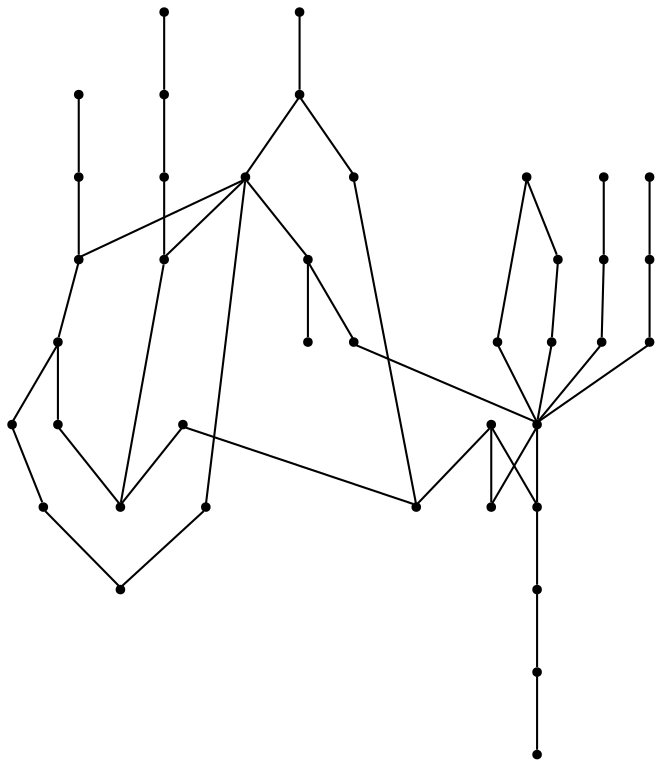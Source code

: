 graph {
  node [shape=point,comment="{\"directed\":false,\"doi\":\"10.1007/978-3-642-18469-7_15\",\"figure\":\"1 (2)\"}"]

  v0 [pos="1418.4205864810294,710.8114512416817"]
  v1 [pos="1446.0684233134798,793.8248846343888"]
  v2 [pos="1446.0684233134798,821.5792027748797"]
  v3 [pos="1418.4205864810294,821.5792027748797"]
  v4 [pos="1418.4205864810297,793.8248846343888"]
  v5 [pos="1390.6476514970948,793.8206877975135"]
  v6 [pos="1390.6476514970948,766.1954541851558"]
  v7 [pos="1390.6476514970948,738.4408816909148"]
  v8 [pos="1362.9998146646444,738.4408816909147"]
  v9 [pos="1362.9998146646446,821.5792027748798"]
  v10 [pos="1362.9998146646444,987.730702897802"]
  v11 [pos="1362.9998146646446,1015.4852753920429"]
  v12 [pos="1196.6125283256035,766.1954541851558"]
  v13 [pos="1335.2268796807098,987.7307028978021"]
  v14 [pos="1335.2268796807098,821.5792027748797"]
  v15 [pos="1335.2268796807098,1015.4852753920429"]
  v16 [pos="1335.2268796807098,793.8248846343888"]
  v17 [pos="1335.2268796807098,849.2712042466168"]
  v18 [pos="1307.579170109858,821.5792027748798"]
  v19 [pos="1307.5791701098583,849.2712042466168"]
  v20 [pos="1307.579170109858,1015.4852753920429"]
  v21 [pos="1307.579170109858,932.3469543080779"]
  v22 [pos="1307.579170109858,904.7175238588449"]
  v23 [pos="1307.5791701098583,960.1012724485689"]
  v24 [pos="1168.9646914931536,904.7175238588449"]
  v25 [pos="1168.9646914931536,960.1012724485689"]
  v26 [pos="1279.8062351259234,849.2712042466168"]
  v27 [pos="1279.8062351259234,876.9629513646038"]
  v28 [pos="1252.0957855869315,849.2712042466168"]
  v29 [pos="1252.0957855869317,821.5792027748798"]
  v30 [pos="1224.3854633095384,821.5792027748798"]
  v31 [pos="1224.3854633095384,849.2712042466168"]
  v32 [pos="1196.6125283256038,849.2712042466168"]
  v33 [pos="1168.9646914931534,766.1954541851558"]
  v34 [pos="1168.9646914931534,849.2712042466168"]
  v35 [pos="1141.1917565092187,849.2712042466168"]
  v36 [pos="1141.1917565092187,876.9629513646039"]
  v37 [pos="1141.1917565092187,932.3469543080779"]
  v38 [pos="1113.544046938367,932.3469543080779"]
  v39 [pos="1113.544046938367,904.7175238588447"]

  v0 -- v13 [id="-3",pos="1418.4205864810294,710.8114512416817 1085.7959597815711,710.6325133785454 1085.7959597815711,710.6325133785454 1085.7959597815711,710.6325133785454 1085.7959597815711,987.6100120434195 1085.7959597815711,987.6100120434195 1085.7959597815711,987.6100120434195 1335.2268796807098,987.7307028978021 1335.2268796807098,987.7307028978021 1335.2268796807098,987.7307028978021"]
  v39 -- v24 [id="-4",pos="1113.544046938367,904.7175238588447 1168.9646914931536,904.7175238588449 1168.9646914931536,904.7175238588449 1168.9646914931536,904.7175238588449"]
  v36 -- v35 [id="-5",pos="1141.1917565092187,876.9629513646039 1141.1917565092187,849.2712042466168 1141.1917565092187,849.2712042466168 1141.1917565092187,849.2712042466168"]
  v35 -- v34 [id="-6",pos="1141.1917565092187,849.2712042466168 1168.9646914931534,849.2712042466168 1168.9646914931534,849.2712042466168 1168.9646914931534,849.2712042466168"]
  v25 -- v24 [id="-7",pos="1168.9646914931536,960.1012724485689 1168.9646914931536,904.7175238588449 1168.9646914931536,904.7175238588449 1168.9646914931536,904.7175238588449"]
  v34 -- v24 [id="-8",pos="1168.9646914931534,849.2712042466168 1168.9646914931536,904.7175238588449 1168.9646914931536,904.7175238588449 1168.9646914931536,904.7175238588449"]
  v24 -- v28 [id="-9",pos="1168.9646914931536,904.7175238588449 1252.0998897734885,901.0503150795523 1252.0998897734885,901.0503150795523 1252.0998897734885,901.0503150795523 1252.0957855869315,849.2712042466168 1252.0957855869315,849.2712042466168 1252.0957855869315,849.2712042466168"]
  v12 -- v33 [id="-10",pos="1196.6125283256035,766.1954541851558 1168.9646914931534,766.1954541851558 1168.9646914931534,766.1954541851558 1168.9646914931534,766.1954541851558"]
  v12 -- v32 [id="-12",pos="1196.6125283256035,766.1954541851558 1196.6125283256038,849.2712042466168 1196.6125283256038,849.2712042466168 1196.6125283256038,849.2712042466168"]
  v29 -- v30 [id="-13",pos="1252.0957855869317,821.5792027748798 1224.3854633095384,821.5792027748798 1224.3854633095384,821.5792027748798 1224.3854633095384,821.5792027748798"]
  v28 -- v29 [id="-14",pos="1252.0957855869315,849.2712042466168 1252.0957855869317,821.5792027748798 1252.0957855869317,821.5792027748798 1252.0957855869317,821.5792027748798"]
  v30 -- v31 [id="-15",pos="1224.3854633095384,821.5792027748798 1224.3854633095384,849.2712042466168 1224.3854633095384,849.2712042466168 1224.3854633095384,849.2712042466168"]
  v26 -- v28 [id="-16",pos="1279.8062351259234,849.2712042466168 1252.0957855869315,849.2712042466168 1252.0957855869315,849.2712042466168 1252.0957855869315,849.2712042466168"]
  v24 -- v27 [id="-17",pos="1168.9646914931536,904.7175238588449 1279.8103393124802,902.7839902396611 1279.8103393124802,902.7839902396611 1279.8103393124802,902.7839902396611 1279.8062351259234,876.9629513646038 1279.8062351259234,876.9629513646038 1279.8062351259234,876.9629513646038"]
  v26 -- v27 [id="-18",pos="1279.8062351259234,849.2712042466168 1279.8062351259234,876.9629513646038 1279.8062351259234,876.9629513646038 1279.8062351259234,876.9629513646038"]
  v26 -- v19 [id="-19",pos="1279.8062351259234,849.2712042466168 1307.5791701098583,849.2712042466168 1307.5791701098583,849.2712042466168 1307.5791701098583,849.2712042466168"]
  v23 -- v25 [id="-20",pos="1307.5791701098583,960.1012724485689 1168.9646914931536,960.1012724485689 1168.9646914931536,960.1012724485689 1168.9646914931536,960.1012724485689"]
  v22 -- v24 [id="-21",pos="1307.579170109858,904.7175238588449 1168.9646914931536,904.7175238588449 1168.9646914931536,904.7175238588449 1168.9646914931536,904.7175238588449"]
  v23 -- v21 [id="-22",pos="1307.5791701098583,960.1012724485689 1307.579170109858,932.3469543080779 1307.579170109858,932.3469543080779 1307.579170109858,932.3469543080779"]
  v21 -- v22 [id="-23",pos="1307.579170109858,932.3469543080779 1307.579170109858,904.7175238588449 1307.579170109858,904.7175238588449 1307.579170109858,904.7175238588449"]
  v18 -- v19 [id="-24",pos="1307.579170109858,821.5792027748798 1307.5791701098583,849.2712042466168 1307.5791701098583,849.2712042466168 1307.5791701098583,849.2712042466168"]
  v20 -- v15 [id="-25",pos="1307.579170109858,1015.4852753920429 1335.2268796807098,1015.4852753920429 1335.2268796807098,1015.4852753920429 1335.2268796807098,1015.4852753920429"]
  v37 -- v38 [id="-26",pos="1141.1917565092187,932.3469543080779 1113.544046938367,932.3469543080779 1113.544046938367,932.3469543080779 1113.544046938367,932.3469543080779"]
  v17 -- v19 [id="-27",pos="1335.2268796807098,849.2712042466168 1307.5791701098583,849.2712042466168 1307.5791701098583,849.2712042466168 1307.5791701098583,849.2712042466168"]
  v14 -- v18 [id="-28",pos="1335.2268796807098,821.5792027748797 1307.579170109858,821.5792027748798 1307.579170109858,821.5792027748798 1307.579170109858,821.5792027748798"]
  v17 -- v13 [id="-29",pos="1335.2268796807098,849.2712042466168 1335.2268796807098,987.7307028978021 1335.2268796807098,987.7307028978021 1335.2268796807098,987.7307028978021"]
  v16 -- v14 [id="-30",pos="1335.2268796807098,793.8248846343888 1335.2268796807098,821.5792027748797 1335.2268796807098,821.5792027748797 1335.2268796807098,821.5792027748797"]
  v15 -- v11 [id="-31",pos="1335.2268796807098,1015.4852753920429 1362.9998146646446,1015.4852753920429 1362.9998146646446,1015.4852753920429 1362.9998146646446,1015.4852753920429"]
  v14 -- v9 [id="-32",pos="1335.2268796807098,821.5792027748797 1362.9998146646446,821.5792027748798 1362.9998146646446,821.5792027748798 1362.9998146646446,821.5792027748798"]
  v10 -- v13 [id="-33",pos="1362.9998146646444,987.730702897802 1335.2268796807098,987.7307028978021 1335.2268796807098,987.7307028978021 1335.2268796807098,987.7307028978021"]
  v9 -- v12 [id="-34",pos="1362.9998146646446,821.5792027748798 1359.500788824841,766.0203952167072 1359.500788824841,766.0203952167072 1359.500788824841,766.0203952167072 1196.6125283256035,766.1954541851558 1196.6125283256035,766.1954541851558 1196.6125283256035,766.1954541851558"]
  v11 -- v10 [id="-35",pos="1362.9998146646446,1015.4852753920429 1362.9998146646444,987.730702897802 1362.9998146646444,987.730702897802 1362.9998146646444,987.730702897802"]
  v9 -- v8 [id="-36",pos="1362.9998146646446,821.5792027748798 1362.9998146646444,738.4408816909147 1362.9998146646444,738.4408816909147 1362.9998146646444,738.4408816909147"]
  v9 -- v10 [id="-37",pos="1362.9998146646446,821.5792027748798 1362.9998146646444,987.730702897802 1362.9998146646444,987.730702897802 1362.9998146646444,987.730702897802"]
  v9 -- v3 [id="-38",pos="1362.9998146646446,821.5792027748798 1418.4205864810294,821.5792027748797 1418.4205864810294,821.5792027748797 1418.4205864810294,821.5792027748797"]
  v8 -- v7 [id="-39",pos="1362.9998146646444,738.4408816909147 1390.6476514970948,738.4408816909148 1390.6476514970948,738.4408816909148 1390.6476514970948,738.4408816909148"]
  v5 -- v6 [id="-40",pos="1390.6476514970948,793.8206877975135 1390.6476514970948,766.1954541851558 1390.6476514970948,766.1954541851558 1390.6476514970948,766.1954541851558"]
  v6 -- v7 [id="-41",pos="1390.6476514970948,766.1954541851558 1390.6476514970948,738.4408816909148 1390.6476514970948,738.4408816909148 1390.6476514970948,738.4408816909148"]
  v4 -- v5 [id="-42",pos="1418.4205864810297,793.8248846343888 1390.6476514970948,793.8206877975135 1390.6476514970948,793.8206877975135 1390.6476514970948,793.8206877975135"]
  v3 -- v4 [id="-43",pos="1418.4205864810294,821.5792027748797 1418.4205864810297,793.8248846343888 1418.4205864810297,793.8248846343888 1418.4205864810297,793.8248846343888"]
  v4 -- v0 [id="-44",pos="1418.4205864810297,793.8248846343888 1418.4205864810294,710.8114512416817 1418.4205864810294,710.8114512416817 1418.4205864810294,710.8114512416817"]
  v2 -- v3 [id="-45",pos="1446.0684233134798,821.5792027748797 1418.4205864810294,821.5792027748797 1418.4205864810294,821.5792027748797 1418.4205864810294,821.5792027748797"]
  v1 -- v2 [id="-46",pos="1446.0684233134798,793.8248846343888 1446.0684233134798,821.5792027748797 1446.0684233134798,821.5792027748797 1446.0684233134798,821.5792027748797"]
  v38 -- v39 [id="-49",pos="1113.544046938367,932.3469543080779 1113.544046938367,904.7175238588447 1113.544046938367,904.7175238588447 1113.544046938367,904.7175238588447"]
  v32 -- v24 [id="-11",pos="1196.6125283256038,849.2712042466168 1196.6624466876788,899.3125702594433 1196.6624466876788,899.3125702594433 1196.6624466876788,899.3125702594433 1168.9646914931536,904.7175238588449 1168.9646914931536,904.7175238588449 1168.9646914931536,904.7175238588449"]
}
